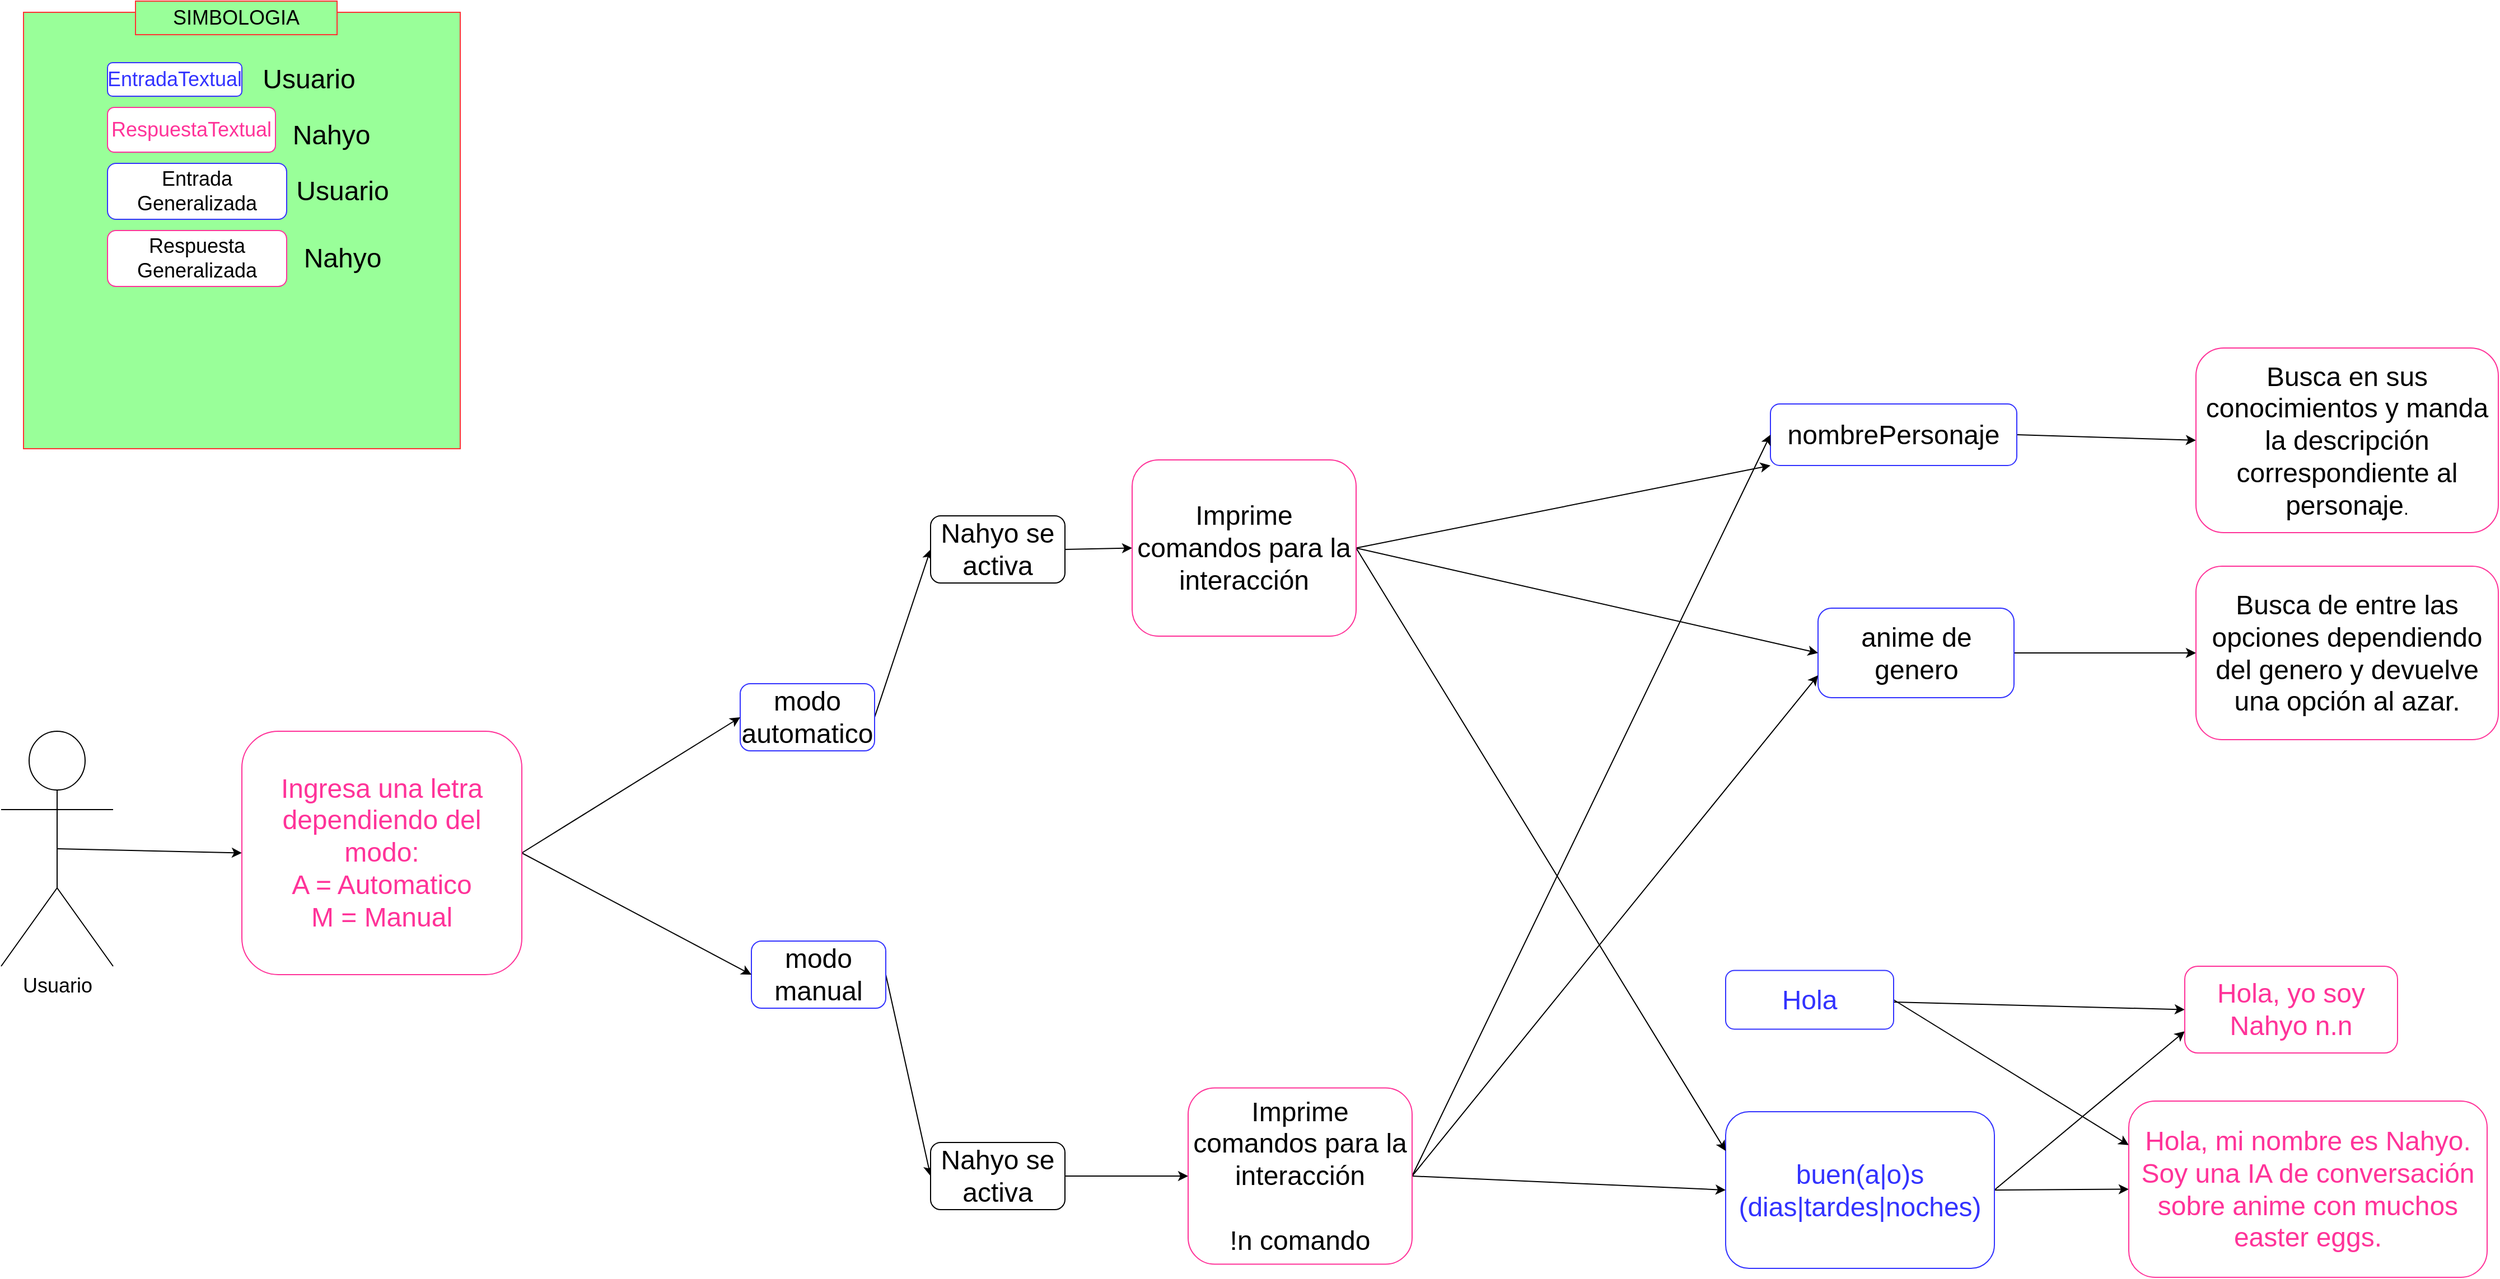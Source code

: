 <mxfile version="18.2.0" type="github">
  <diagram id="y0lm4xWFlt4G_mDsejn6" name="Page-1">
    <mxGraphModel dx="3783" dy="2327" grid="1" gridSize="10" guides="1" tooltips="1" connect="1" arrows="1" fold="1" page="1" pageScale="1" pageWidth="1100" pageHeight="1700" math="0" shadow="0">
      <root>
        <mxCell id="0" />
        <mxCell id="1" parent="0" />
        <mxCell id="6b0wmNzjnd70WcM3Avmy-1" value="" style="whiteSpace=wrap;html=1;aspect=fixed;labelBackgroundColor=none;fontSize=18;fontColor=#000000;strokeColor=#FF3333;fillColor=#99FF99;" parent="1" vertex="1">
          <mxGeometry x="-1200" y="-280" width="390" height="390" as="geometry" />
        </mxCell>
        <mxCell id="6b0wmNzjnd70WcM3Avmy-2" style="rounded=0;orthogonalLoop=1;jettySize=auto;html=1;entryX=0;entryY=0.5;entryDx=0;entryDy=0;" parent="1" source="6b0wmNzjnd70WcM3Avmy-4" target="6b0wmNzjnd70WcM3Avmy-8" edge="1">
          <mxGeometry relative="1" as="geometry">
            <mxPoint x="690" y="662.5" as="targetPoint" />
          </mxGeometry>
        </mxCell>
        <mxCell id="6b0wmNzjnd70WcM3Avmy-3" style="rounded=0;orthogonalLoop=1;jettySize=auto;html=1;exitX=1;exitY=0.5;exitDx=0;exitDy=0;entryX=0;entryY=0.25;entryDx=0;entryDy=0;" parent="1" source="6b0wmNzjnd70WcM3Avmy-4" target="6b0wmNzjnd70WcM3Avmy-9" edge="1">
          <mxGeometry relative="1" as="geometry" />
        </mxCell>
        <mxCell id="6b0wmNzjnd70WcM3Avmy-4" value="&lt;div&gt;&lt;font style=&quot;font-size: 24px;&quot; color=&quot;#3333FF&quot;&gt;Hola&lt;/font&gt;&lt;/div&gt;" style="rounded=1;whiteSpace=wrap;html=1;strokeColor=#3333FF;" parent="1" vertex="1">
          <mxGeometry x="320" y="576.25" width="150" height="52.5" as="geometry" />
        </mxCell>
        <mxCell id="6b0wmNzjnd70WcM3Avmy-5" style="rounded=0;orthogonalLoop=1;jettySize=auto;html=1;exitX=1;exitY=0.5;exitDx=0;exitDy=0;entryX=0;entryY=0.5;entryDx=0;entryDy=0;" parent="1" source="6b0wmNzjnd70WcM3Avmy-7" target="6b0wmNzjnd70WcM3Avmy-9" edge="1">
          <mxGeometry relative="1" as="geometry" />
        </mxCell>
        <mxCell id="6b0wmNzjnd70WcM3Avmy-6" style="edgeStyle=none;rounded=0;orthogonalLoop=1;jettySize=auto;html=1;exitX=1;exitY=0.5;exitDx=0;exitDy=0;entryX=0;entryY=0.75;entryDx=0;entryDy=0;" parent="1" source="6b0wmNzjnd70WcM3Avmy-7" target="6b0wmNzjnd70WcM3Avmy-8" edge="1">
          <mxGeometry relative="1" as="geometry" />
        </mxCell>
        <mxCell id="6b0wmNzjnd70WcM3Avmy-7" value="&lt;font style=&quot;font-size: 24px;&quot; color=&quot;#3333FF&quot;&gt;buen(a|o)s (dias|tardes|noches)&lt;/font&gt;" style="rounded=1;whiteSpace=wrap;html=1;strokeColor=#3333FF;" parent="1" vertex="1">
          <mxGeometry x="320" y="702.5" width="240" height="140" as="geometry" />
        </mxCell>
        <mxCell id="6b0wmNzjnd70WcM3Avmy-8" value="&lt;font style=&quot;font-size: 24px;&quot; color=&quot;#FF3399&quot;&gt;Hola, yo soy Nahyo n.n&lt;/font&gt;" style="rounded=1;whiteSpace=wrap;html=1;strokeColor=#FF3399;" parent="1" vertex="1">
          <mxGeometry x="730" y="572.5" width="190" height="77.5" as="geometry" />
        </mxCell>
        <mxCell id="6b0wmNzjnd70WcM3Avmy-9" value="&lt;font style=&quot;font-size: 24px;&quot; color=&quot;#FF3399&quot;&gt;Hola, mi nombre es Nahyo. Soy una IA de conversación sobre anime con muchos easter eggs.&lt;/font&gt;" style="rounded=1;whiteSpace=wrap;html=1;strokeColor=#FF3399;" parent="1" vertex="1">
          <mxGeometry x="680" y="693" width="320" height="157.5" as="geometry" />
        </mxCell>
        <mxCell id="6b0wmNzjnd70WcM3Avmy-10" value="&lt;font style=&quot;font-size: 18px;&quot; color=&quot;#3333FF&quot;&gt;EntradaTextual&lt;/font&gt; " style="rounded=1;whiteSpace=wrap;html=1;strokeColor=#3333FF;fillColor=#FFFFFF;" parent="1" vertex="1">
          <mxGeometry x="-1125" y="-235" width="120" height="30" as="geometry" />
        </mxCell>
        <mxCell id="6b0wmNzjnd70WcM3Avmy-11" value="&lt;font style=&quot;font-size: 24px;&quot;&gt;Usuario&lt;/font&gt;" style="text;html=1;strokeColor=none;fillColor=none;align=center;verticalAlign=middle;whiteSpace=wrap;rounded=0;" parent="1" vertex="1">
          <mxGeometry x="-975" y="-235" width="60" height="30" as="geometry" />
        </mxCell>
        <mxCell id="6b0wmNzjnd70WcM3Avmy-12" value="&lt;font style=&quot;font-size: 18px;&quot; color=&quot;#FF3399&quot;&gt;RespuestaTextual&lt;/font&gt;" style="rounded=1;whiteSpace=wrap;html=1;strokeColor=#FF3399;fillColor=#FFFFFF;" parent="1" vertex="1">
          <mxGeometry x="-1125" y="-195" width="150" height="40" as="geometry" />
        </mxCell>
        <mxCell id="6b0wmNzjnd70WcM3Avmy-13" value="&lt;font style=&quot;font-size: 24px;&quot;&gt;Nahyo&lt;/font&gt;" style="text;html=1;strokeColor=none;fillColor=none;align=center;verticalAlign=middle;whiteSpace=wrap;rounded=0;" parent="1" vertex="1">
          <mxGeometry x="-955" y="-185" width="60" height="30" as="geometry" />
        </mxCell>
        <mxCell id="6b0wmNzjnd70WcM3Avmy-14" value="&lt;font style=&quot;font-size: 18px;&quot;&gt;Entrada Generalizada&lt;/font&gt;" style="rounded=1;whiteSpace=wrap;html=1;strokeColor=#3333FF;fillColor=#FFFFFF;" parent="1" vertex="1">
          <mxGeometry x="-1125" y="-145" width="160" height="50" as="geometry" />
        </mxCell>
        <mxCell id="6b0wmNzjnd70WcM3Avmy-16" value="&lt;font style=&quot;font-size: 18px;&quot;&gt;Respuesta Generalizada&lt;/font&gt;" style="rounded=1;whiteSpace=wrap;html=1;strokeColor=#FF3399;fillColor=#FFFFFF;" parent="1" vertex="1">
          <mxGeometry x="-1125" y="-85" width="160" height="50" as="geometry" />
        </mxCell>
        <mxCell id="6b0wmNzjnd70WcM3Avmy-17" value="&lt;font style=&quot;font-size: 24px;&quot;&gt;Nahyo&lt;/font&gt;" style="text;html=1;strokeColor=none;fillColor=none;align=center;verticalAlign=middle;whiteSpace=wrap;rounded=0;" parent="1" vertex="1">
          <mxGeometry x="-945" y="-75" width="60" height="30" as="geometry" />
        </mxCell>
        <mxCell id="6b0wmNzjnd70WcM3Avmy-18" value="SIMBOLOGIA" style="text;html=1;strokeColor=#FF3333;fillColor=#99FF99;align=center;verticalAlign=middle;whiteSpace=wrap;rounded=0;labelBackgroundColor=none;fontSize=18;fontColor=#000000;" parent="1" vertex="1">
          <mxGeometry x="-1100" y="-290" width="180" height="30" as="geometry" />
        </mxCell>
        <mxCell id="6b0wmNzjnd70WcM3Avmy-19" style="edgeStyle=none;rounded=0;orthogonalLoop=1;jettySize=auto;html=1;exitX=1;exitY=0.5;exitDx=0;exitDy=0;entryX=0;entryY=0.5;entryDx=0;entryDy=0;fontSize=18;" parent="1" source="6b0wmNzjnd70WcM3Avmy-20" target="6b0wmNzjnd70WcM3Avmy-21" edge="1">
          <mxGeometry relative="1" as="geometry" />
        </mxCell>
        <mxCell id="6b0wmNzjnd70WcM3Avmy-20" value="&lt;font style=&quot;font-size: 24px;&quot;&gt;nombrePersonaje&lt;/font&gt;" style="rounded=1;whiteSpace=wrap;html=1;strokeColor=#3333FF;" parent="1" vertex="1">
          <mxGeometry x="360" y="70" width="220" height="55" as="geometry" />
        </mxCell>
        <mxCell id="6b0wmNzjnd70WcM3Avmy-21" value="&lt;div&gt;&lt;font style=&quot;font-size: 24px;&quot;&gt;Busca en sus conocimientos y manda la descripción correspondiente al personaje&lt;/font&gt;&lt;font size=&quot;3&quot;&gt;.&lt;/font&gt;&lt;/div&gt;" style="rounded=1;whiteSpace=wrap;html=1;strokeColor=#FF3399;" parent="1" vertex="1">
          <mxGeometry x="740" y="20" width="270" height="165" as="geometry" />
        </mxCell>
        <mxCell id="F1ygYG-BHUm1ro31WrMz-1" style="edgeStyle=none;rounded=0;orthogonalLoop=1;jettySize=auto;html=1;exitX=1;exitY=0.5;exitDx=0;exitDy=0;entryX=0;entryY=0.5;entryDx=0;entryDy=0;fontSize=18;" parent="1" source="F1ygYG-BHUm1ro31WrMz-2" target="F1ygYG-BHUm1ro31WrMz-3" edge="1">
          <mxGeometry relative="1" as="geometry" />
        </mxCell>
        <mxCell id="F1ygYG-BHUm1ro31WrMz-2" value="&lt;font style=&quot;font-size: 24px;&quot;&gt;anime de genero&lt;/font&gt;" style="rounded=1;whiteSpace=wrap;html=1;strokeColor=#3333FF;" parent="1" vertex="1">
          <mxGeometry x="402.5" y="252.5" width="175" height="80" as="geometry" />
        </mxCell>
        <mxCell id="F1ygYG-BHUm1ro31WrMz-3" value="&lt;font style=&quot;font-size: 24px;&quot;&gt;Busca de entre las opciones dependiendo del genero y devuelve una opción al azar.&lt;/font&gt;" style="rounded=1;whiteSpace=wrap;html=1;strokeColor=#FF3399;" parent="1" vertex="1">
          <mxGeometry x="740" y="215" width="270" height="155" as="geometry" />
        </mxCell>
        <mxCell id="F1ygYG-BHUm1ro31WrMz-36" style="edgeStyle=none;rounded=0;orthogonalLoop=1;jettySize=auto;html=1;exitX=0.5;exitY=0.5;exitDx=0;exitDy=0;exitPerimeter=0;fontSize=24;entryX=0;entryY=0.5;entryDx=0;entryDy=0;" parent="1" source="F1ygYG-BHUm1ro31WrMz-7" target="F1ygYG-BHUm1ro31WrMz-35" edge="1">
          <mxGeometry relative="1" as="geometry">
            <mxPoint x="-990" y="450" as="targetPoint" />
          </mxGeometry>
        </mxCell>
        <mxCell id="F1ygYG-BHUm1ro31WrMz-7" value="Usuario" style="shape=umlActor;verticalLabelPosition=bottom;verticalAlign=top;html=1;outlineConnect=0;fontSize=18;" parent="1" vertex="1">
          <mxGeometry x="-1220" y="362.5" width="100" height="210" as="geometry" />
        </mxCell>
        <mxCell id="F1ygYG-BHUm1ro31WrMz-10" value="&lt;font style=&quot;font-size: 24px;&quot;&gt;Usuario&lt;/font&gt;" style="text;html=1;strokeColor=none;fillColor=none;align=center;verticalAlign=middle;whiteSpace=wrap;rounded=0;" parent="1" vertex="1">
          <mxGeometry x="-945" y="-135" width="60" height="30" as="geometry" />
        </mxCell>
        <mxCell id="F1ygYG-BHUm1ro31WrMz-25" style="edgeStyle=none;rounded=0;orthogonalLoop=1;jettySize=auto;html=1;exitX=1;exitY=0.5;exitDx=0;exitDy=0;entryX=0;entryY=0.5;entryDx=0;entryDy=0;fontSize=24;" parent="1" source="F1ygYG-BHUm1ro31WrMz-14" target="F1ygYG-BHUm1ro31WrMz-19" edge="1">
          <mxGeometry relative="1" as="geometry" />
        </mxCell>
        <mxCell id="F1ygYG-BHUm1ro31WrMz-14" value="modo automatico" style="rounded=1;whiteSpace=wrap;html=1;fontSize=24;strokeColor=#3333FF;" parent="1" vertex="1">
          <mxGeometry x="-560" y="320" width="120" height="60" as="geometry" />
        </mxCell>
        <mxCell id="F1ygYG-BHUm1ro31WrMz-24" style="edgeStyle=none;rounded=0;orthogonalLoop=1;jettySize=auto;html=1;exitX=1;exitY=0.5;exitDx=0;exitDy=0;entryX=0;entryY=0.5;entryDx=0;entryDy=0;fontSize=24;" parent="1" source="F1ygYG-BHUm1ro31WrMz-15" target="F1ygYG-BHUm1ro31WrMz-23" edge="1">
          <mxGeometry relative="1" as="geometry" />
        </mxCell>
        <mxCell id="F1ygYG-BHUm1ro31WrMz-15" value="modo manual" style="rounded=1;whiteSpace=wrap;html=1;fontSize=24;strokeColor=#3333FF;" parent="1" vertex="1">
          <mxGeometry x="-550" y="550" width="120" height="60" as="geometry" />
        </mxCell>
        <mxCell id="F1ygYG-BHUm1ro31WrMz-27" style="edgeStyle=none;rounded=0;orthogonalLoop=1;jettySize=auto;html=1;exitX=1;exitY=0.5;exitDx=0;exitDy=0;entryX=0;entryY=0.25;entryDx=0;entryDy=0;fontSize=24;" parent="1" source="Rr0noc_8IirMrVHqaUuR-1" target="6b0wmNzjnd70WcM3Avmy-7" edge="1">
          <mxGeometry relative="1" as="geometry">
            <mxPoint x="-10" y="200" as="sourcePoint" />
          </mxGeometry>
        </mxCell>
        <mxCell id="F1ygYG-BHUm1ro31WrMz-30" style="edgeStyle=none;rounded=0;orthogonalLoop=1;jettySize=auto;html=1;exitX=1;exitY=0.5;exitDx=0;exitDy=0;entryX=0;entryY=0.5;entryDx=0;entryDy=0;fontSize=24;" parent="1" source="Rr0noc_8IirMrVHqaUuR-1" target="F1ygYG-BHUm1ro31WrMz-2" edge="1">
          <mxGeometry relative="1" as="geometry">
            <mxPoint x="-10" y="200" as="sourcePoint" />
          </mxGeometry>
        </mxCell>
        <mxCell id="F1ygYG-BHUm1ro31WrMz-31" style="edgeStyle=none;rounded=0;orthogonalLoop=1;jettySize=auto;html=1;fontSize=24;entryX=0;entryY=1;entryDx=0;entryDy=0;exitX=1;exitY=0.5;exitDx=0;exitDy=0;" parent="1" source="Rr0noc_8IirMrVHqaUuR-1" target="6b0wmNzjnd70WcM3Avmy-20" edge="1">
          <mxGeometry relative="1" as="geometry">
            <mxPoint x="420" y="160" as="targetPoint" />
            <mxPoint x="-10" y="200" as="sourcePoint" />
          </mxGeometry>
        </mxCell>
        <mxCell id="Rr0noc_8IirMrVHqaUuR-5" style="edgeStyle=none;rounded=0;orthogonalLoop=1;jettySize=auto;html=1;exitX=1;exitY=0.5;exitDx=0;exitDy=0;fontSize=24;entryX=0;entryY=0.5;entryDx=0;entryDy=0;" edge="1" parent="1" source="F1ygYG-BHUm1ro31WrMz-19" target="Rr0noc_8IirMrVHqaUuR-1">
          <mxGeometry relative="1" as="geometry">
            <mxPoint x="-210" y="200" as="targetPoint" />
          </mxGeometry>
        </mxCell>
        <mxCell id="F1ygYG-BHUm1ro31WrMz-19" value="Nahyo se activa" style="rounded=1;whiteSpace=wrap;html=1;fontSize=24;" parent="1" vertex="1">
          <mxGeometry x="-390" y="170" width="120" height="60" as="geometry" />
        </mxCell>
        <mxCell id="F1ygYG-BHUm1ro31WrMz-28" style="edgeStyle=none;rounded=0;orthogonalLoop=1;jettySize=auto;html=1;exitX=1;exitY=0.5;exitDx=0;exitDy=0;entryX=0;entryY=0.75;entryDx=0;entryDy=0;fontSize=24;" parent="1" source="Rr0noc_8IirMrVHqaUuR-6" target="F1ygYG-BHUm1ro31WrMz-2" edge="1">
          <mxGeometry relative="1" as="geometry" />
        </mxCell>
        <mxCell id="F1ygYG-BHUm1ro31WrMz-29" style="edgeStyle=none;rounded=0;orthogonalLoop=1;jettySize=auto;html=1;exitX=1;exitY=0.5;exitDx=0;exitDy=0;entryX=0;entryY=0.5;entryDx=0;entryDy=0;fontSize=24;" parent="1" source="Rr0noc_8IirMrVHqaUuR-6" target="6b0wmNzjnd70WcM3Avmy-20" edge="1">
          <mxGeometry relative="1" as="geometry" />
        </mxCell>
        <mxCell id="Rr0noc_8IirMrVHqaUuR-3" style="edgeStyle=none;rounded=0;orthogonalLoop=1;jettySize=auto;html=1;exitX=1;exitY=0.5;exitDx=0;exitDy=0;entryX=0;entryY=0.5;entryDx=0;entryDy=0;fontSize=24;" edge="1" parent="1" source="F1ygYG-BHUm1ro31WrMz-23" target="Rr0noc_8IirMrVHqaUuR-6">
          <mxGeometry relative="1" as="geometry" />
        </mxCell>
        <mxCell id="F1ygYG-BHUm1ro31WrMz-23" value="Nahyo se activa" style="rounded=1;whiteSpace=wrap;html=1;fontSize=24;" parent="1" vertex="1">
          <mxGeometry x="-390" y="730" width="120" height="60" as="geometry" />
        </mxCell>
        <mxCell id="F1ygYG-BHUm1ro31WrMz-37" style="edgeStyle=none;rounded=0;orthogonalLoop=1;jettySize=auto;html=1;exitX=1;exitY=0.5;exitDx=0;exitDy=0;entryX=0;entryY=0.5;entryDx=0;entryDy=0;fontSize=24;" parent="1" source="F1ygYG-BHUm1ro31WrMz-35" target="F1ygYG-BHUm1ro31WrMz-14" edge="1">
          <mxGeometry relative="1" as="geometry" />
        </mxCell>
        <mxCell id="F1ygYG-BHUm1ro31WrMz-38" style="edgeStyle=none;rounded=0;orthogonalLoop=1;jettySize=auto;html=1;exitX=1;exitY=0.5;exitDx=0;exitDy=0;entryX=0;entryY=0.5;entryDx=0;entryDy=0;fontSize=24;" parent="1" source="F1ygYG-BHUm1ro31WrMz-35" target="F1ygYG-BHUm1ro31WrMz-15" edge="1">
          <mxGeometry relative="1" as="geometry" />
        </mxCell>
        <mxCell id="F1ygYG-BHUm1ro31WrMz-35" value="&lt;div&gt;&lt;font style=&quot;font-size: 24px;&quot; color=&quot;#FF3399&quot;&gt;Ingresa una letra dependiendo del modo:&lt;/font&gt;&lt;/div&gt;&lt;div&gt;&lt;font style=&quot;font-size: 24px;&quot; color=&quot;#FF3399&quot;&gt;A = Automatico&lt;/font&gt;&lt;/div&gt;&lt;div&gt;&lt;font style=&quot;font-size: 24px;&quot; color=&quot;#FF3399&quot;&gt;M = Manual&lt;/font&gt;&lt;font color=&quot;#FF3399&quot;&gt;&lt;br&gt;&lt;/font&gt;&lt;/div&gt;" style="rounded=1;whiteSpace=wrap;html=1;strokeColor=#FF3399;" parent="1" vertex="1">
          <mxGeometry x="-1005" y="362.5" width="250" height="217.5" as="geometry" />
        </mxCell>
        <mxCell id="Rr0noc_8IirMrVHqaUuR-2" style="rounded=0;orthogonalLoop=1;jettySize=auto;html=1;exitX=1;exitY=0.5;exitDx=0;exitDy=0;fontSize=24;entryX=0;entryY=0.5;entryDx=0;entryDy=0;" edge="1" parent="1" source="Rr0noc_8IirMrVHqaUuR-6" target="6b0wmNzjnd70WcM3Avmy-7">
          <mxGeometry relative="1" as="geometry">
            <mxPoint x="320" y="770" as="targetPoint" />
          </mxGeometry>
        </mxCell>
        <mxCell id="Rr0noc_8IirMrVHqaUuR-1" value="&lt;font style=&quot;font-size: 24px;&quot;&gt;Imprime comandos para la interacción&lt;/font&gt;" style="rounded=1;whiteSpace=wrap;html=1;strokeColor=#FF3399;" vertex="1" parent="1">
          <mxGeometry x="-210" y="120" width="200" height="157.5" as="geometry" />
        </mxCell>
        <mxCell id="Rr0noc_8IirMrVHqaUuR-6" value="&lt;div&gt;&lt;font style=&quot;font-size: 24px;&quot;&gt;Imprime comandos para la interacción&lt;/font&gt;&lt;/div&gt;&lt;div&gt;&lt;font style=&quot;font-size: 24px;&quot;&gt;&lt;br&gt;&lt;/font&gt;&lt;/div&gt;&lt;div&gt;&lt;font style=&quot;font-size: 24px;&quot;&gt;!n comando &lt;br&gt;&lt;/font&gt;&lt;/div&gt;" style="rounded=1;whiteSpace=wrap;html=1;strokeColor=#FF3399;" vertex="1" parent="1">
          <mxGeometry x="-160" y="681.25" width="200" height="157.5" as="geometry" />
        </mxCell>
      </root>
    </mxGraphModel>
  </diagram>
</mxfile>
